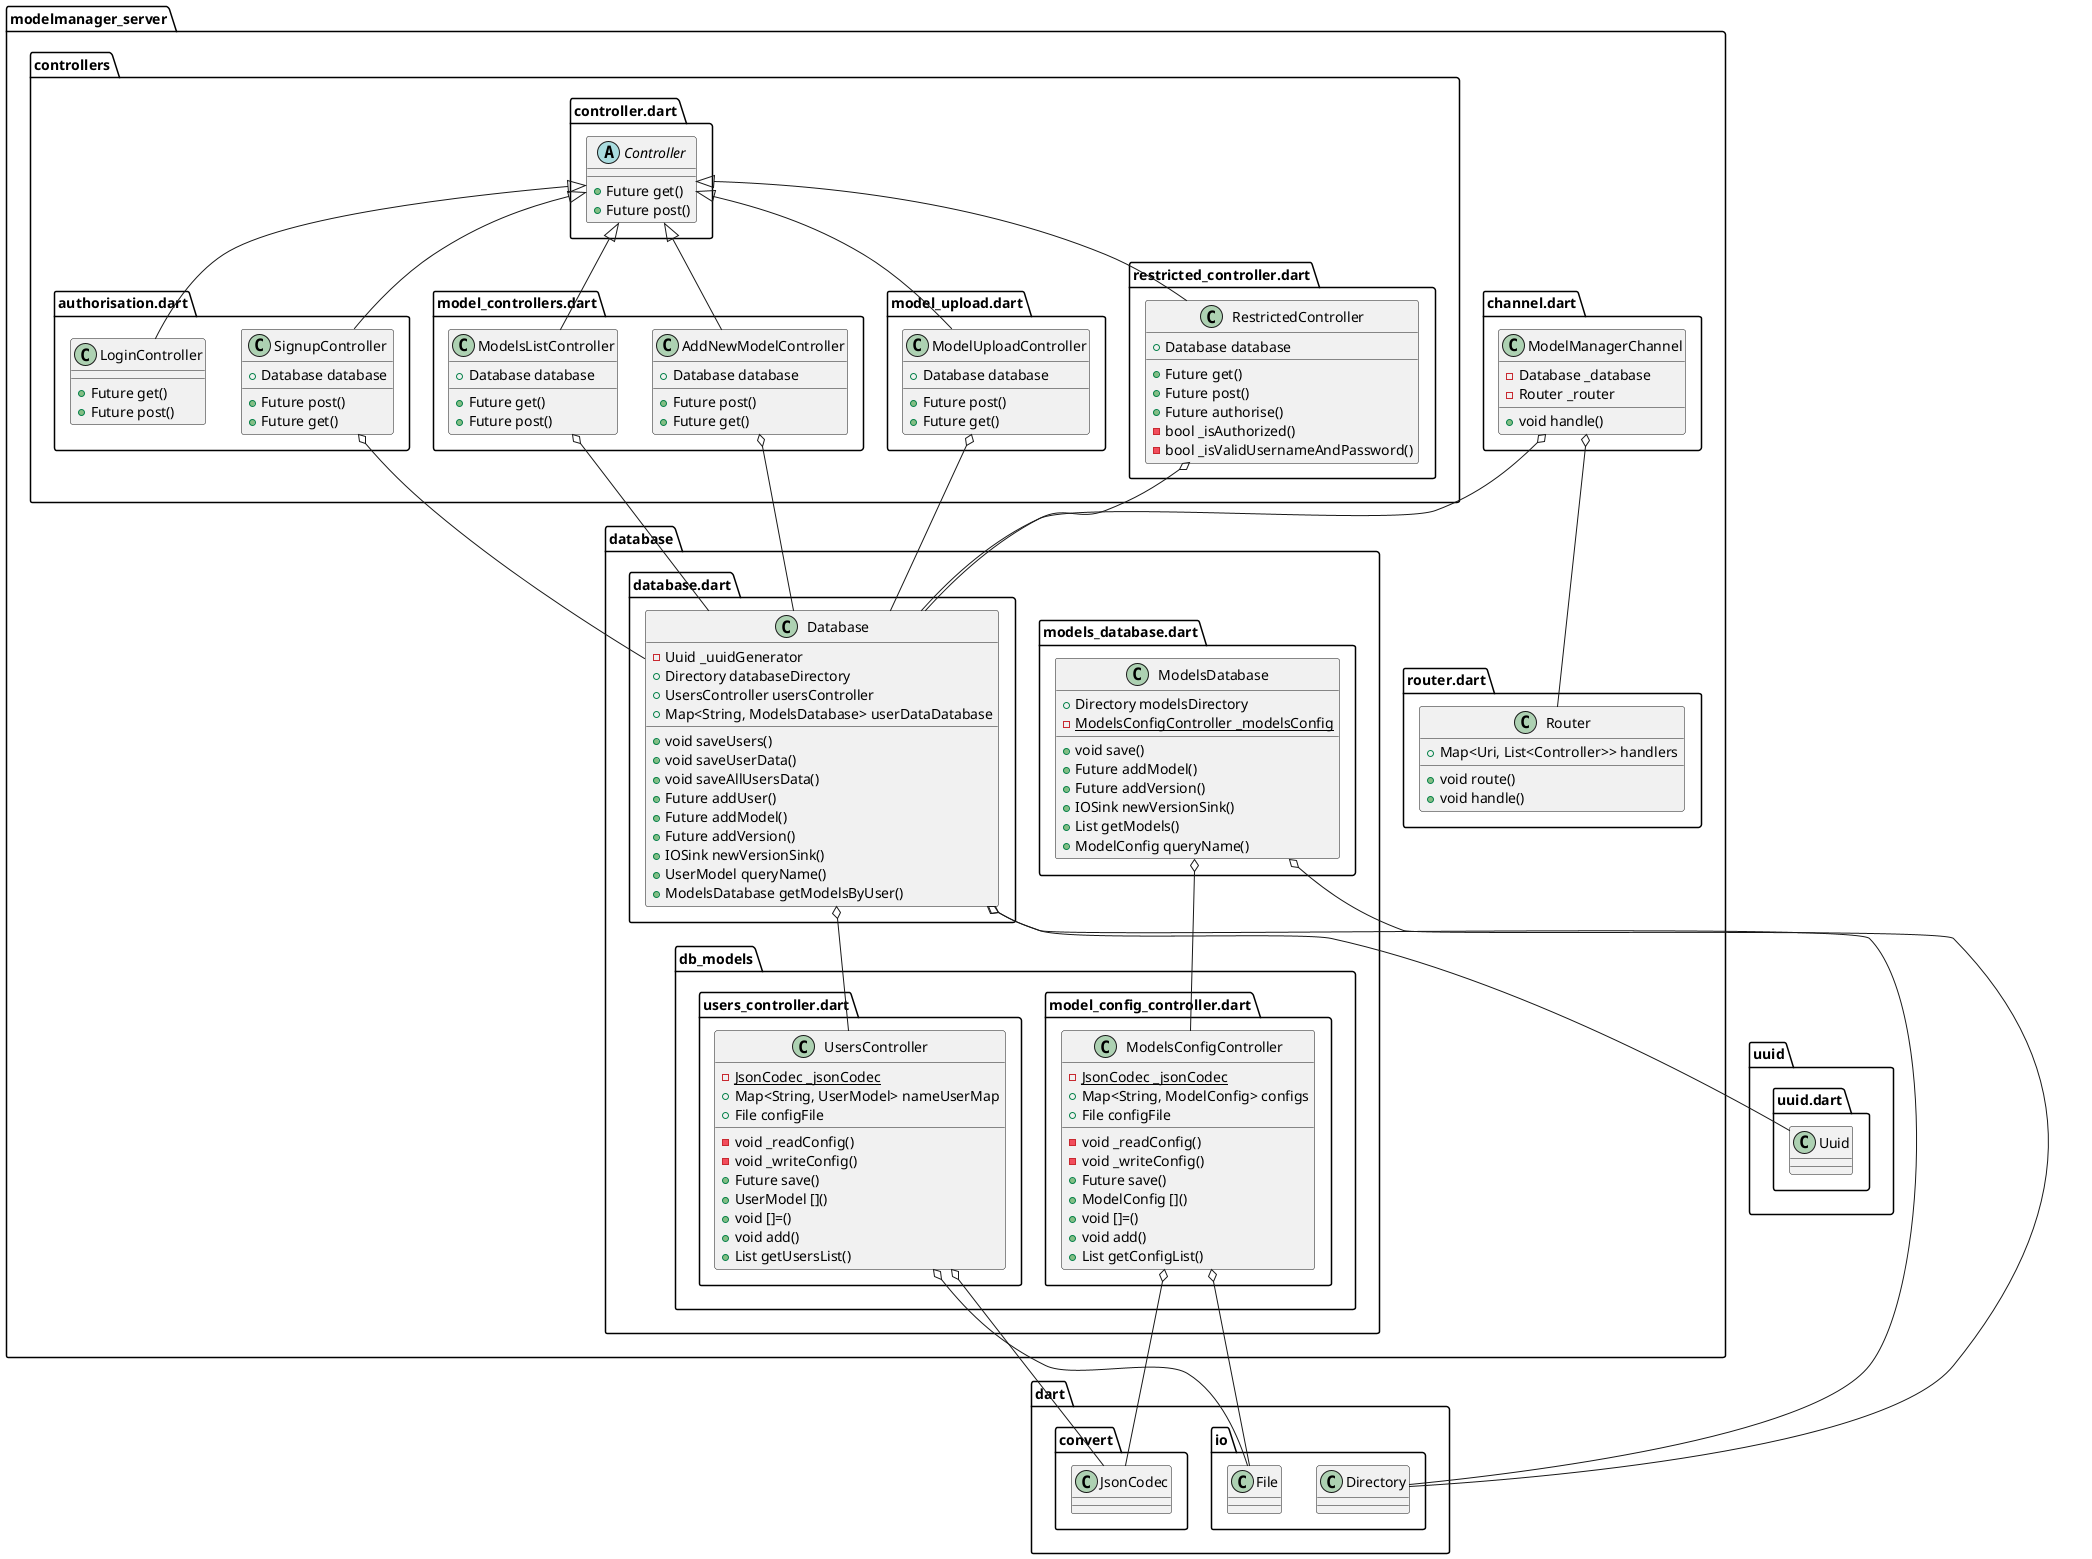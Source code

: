 @startuml modelmanager_server
set namespaceSeparator ::

class "modelmanager_server::channel.dart::ModelManagerChannel" {
  -Database _database
  -Router _router
  +void handle()
}

"modelmanager_server::channel.dart::ModelManagerChannel" o-- "modelmanager_server::database::database.dart::Database"
"modelmanager_server::channel.dart::ModelManagerChannel" o-- "modelmanager_server::router.dart::Router"

class "modelmanager_server::controllers::authorisation.dart::SignupController" {
  +Database database
  +Future post()
  +Future get()
}

"modelmanager_server::controllers::authorisation.dart::SignupController" o-- "modelmanager_server::database::database.dart::Database"
"modelmanager_server::controllers::controller.dart::Controller" <|-- "modelmanager_server::controllers::authorisation.dart::SignupController"

class "modelmanager_server::controllers::authorisation.dart::LoginController" {
  +Future get()
  +Future post()
}

"modelmanager_server::controllers::controller.dart::Controller" <|-- "modelmanager_server::controllers::authorisation.dart::LoginController"

abstract class "modelmanager_server::controllers::controller.dart::Controller" {
  +Future get()
  +Future post()
}

class "modelmanager_server::controllers::model_controllers.dart::ModelsListController" {
  +Database database
  +Future get()
  +Future post()
}

"modelmanager_server::controllers::model_controllers.dart::ModelsListController" o-- "modelmanager_server::database::database.dart::Database"
"modelmanager_server::controllers::controller.dart::Controller" <|-- "modelmanager_server::controllers::model_controllers.dart::ModelsListController"

class "modelmanager_server::controllers::model_controllers.dart::AddNewModelController" {
  +Database database
  +Future post()
  +Future get()
}

"modelmanager_server::controllers::model_controllers.dart::AddNewModelController" o-- "modelmanager_server::database::database.dart::Database"
"modelmanager_server::controllers::controller.dart::Controller" <|-- "modelmanager_server::controllers::model_controllers.dart::AddNewModelController"

class "modelmanager_server::controllers::model_upload.dart::ModelUploadController" {
  +Database database
  +Future post()
  +Future get()
}

"modelmanager_server::controllers::model_upload.dart::ModelUploadController" o-- "modelmanager_server::database::database.dart::Database"
"modelmanager_server::controllers::controller.dart::Controller" <|-- "modelmanager_server::controllers::model_upload.dart::ModelUploadController"

class "modelmanager_server::controllers::restricted_controller.dart::RestrictedController" {
  +Database database
  +Future get()
  +Future post()
  +Future authorise()
  -bool _isAuthorized()
  -bool _isValidUsernameAndPassword()
}

"modelmanager_server::controllers::restricted_controller.dart::RestrictedController" o-- "modelmanager_server::database::database.dart::Database"
"modelmanager_server::controllers::controller.dart::Controller" <|-- "modelmanager_server::controllers::restricted_controller.dart::RestrictedController"

class "modelmanager_server::database::database.dart::Database" {
  -Uuid _uuidGenerator
  +Directory databaseDirectory
  +UsersController usersController
  +Map<String, ModelsDatabase> userDataDatabase
  +void saveUsers()
  +void saveUserData()
  +void saveAllUsersData()
  +Future addUser()
  +Future addModel()
  +Future addVersion()
  +IOSink newVersionSink()
  +UserModel queryName()
  +ModelsDatabase getModelsByUser()
}

"modelmanager_server::database::database.dart::Database" o-- "uuid::uuid.dart::Uuid"
"modelmanager_server::database::database.dart::Database" o-- "dart::io::Directory"
"modelmanager_server::database::database.dart::Database" o-- "modelmanager_server::database::db_models::users_controller.dart::UsersController"

class "modelmanager_server::database::db_models::model_config_controller.dart::ModelsConfigController" {
  {static} -JsonCodec _jsonCodec
  +Map<String, ModelConfig> configs
  +File configFile
  -void _readConfig()
  -void _writeConfig()
  +Future save()
  +ModelConfig []()
  +void []=()
  +void add()
  +List getConfigList()
}

"modelmanager_server::database::db_models::model_config_controller.dart::ModelsConfigController" o-- "dart::convert::JsonCodec"
"modelmanager_server::database::db_models::model_config_controller.dart::ModelsConfigController" o-- "dart::io::File"

class "modelmanager_server::database::db_models::users_controller.dart::UsersController" {
  {static} -JsonCodec _jsonCodec
  +Map<String, UserModel> nameUserMap
  +File configFile
  -void _readConfig()
  -void _writeConfig()
  +Future save()
  +UserModel []()
  +void []=()
  +void add()
  +List getUsersList()
}

"modelmanager_server::database::db_models::users_controller.dart::UsersController" o-- "dart::convert::JsonCodec"
"modelmanager_server::database::db_models::users_controller.dart::UsersController" o-- "dart::io::File"

class "modelmanager_server::database::models_database.dart::ModelsDatabase" {
  +Directory modelsDirectory
  {static} -ModelsConfigController _modelsConfig
  +void save()
  +Future addModel()
  +Future addVersion()
  +IOSink newVersionSink()
  +List getModels()
  +ModelConfig queryName()
}

"modelmanager_server::database::models_database.dart::ModelsDatabase" o-- "dart::io::Directory"
"modelmanager_server::database::models_database.dart::ModelsDatabase" o-- "modelmanager_server::database::db_models::model_config_controller.dart::ModelsConfigController"

class "modelmanager_server::router.dart::Router" {
  +Map<Uri, List<Controller>> handlers
  +void route()
  +void handle()
}


@enduml